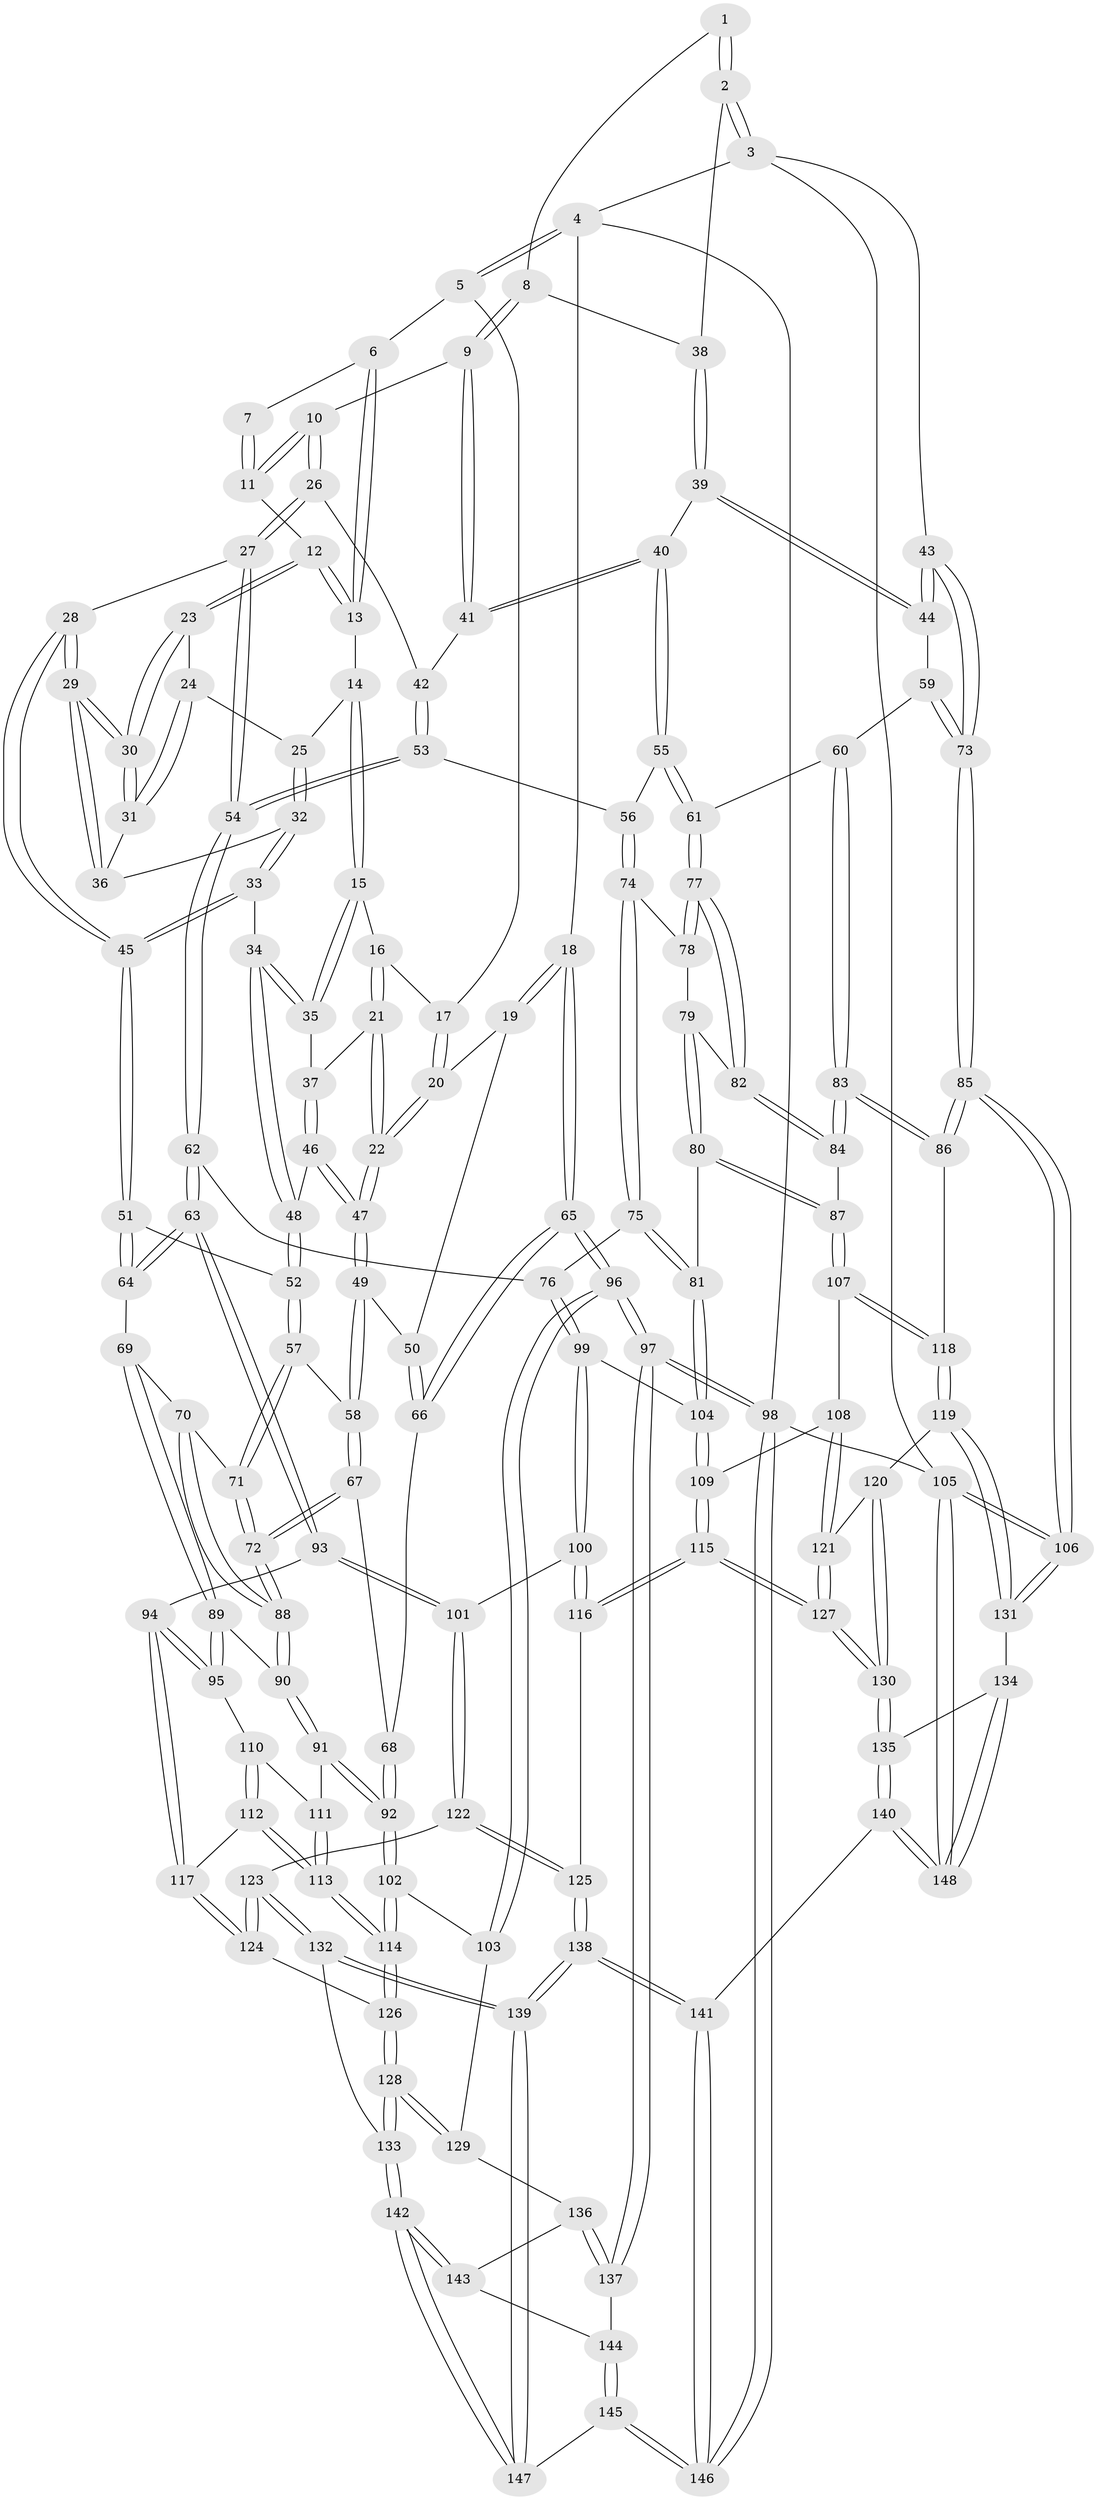 // coarse degree distribution, {3: 0.2222222222222222, 4: 0.3111111111111111, 2: 0.044444444444444446, 5: 0.35555555555555557, 6: 0.044444444444444446, 8: 0.022222222222222223}
// Generated by graph-tools (version 1.1) at 2025/38/03/04/25 23:38:27]
// undirected, 148 vertices, 367 edges
graph export_dot {
  node [color=gray90,style=filled];
  1 [pos="+0.6386041350145483+0"];
  2 [pos="+1+0"];
  3 [pos="+1+0"];
  4 [pos="+0+0"];
  5 [pos="+0.25734397786181623+0"];
  6 [pos="+0.3810992788713732+0"];
  7 [pos="+0.6255617960274491+0"];
  8 [pos="+0.6942148044709099+0.08760848162469402"];
  9 [pos="+0.6920402345868951+0.09376495212974759"];
  10 [pos="+0.629096489237562+0.11120836380732142"];
  11 [pos="+0.5669516303502697+0.05159752352843111"];
  12 [pos="+0.5382385588266172+0.06639163652839043"];
  13 [pos="+0.4203553872124941+0"];
  14 [pos="+0.409851669304072+0.06154377495403039"];
  15 [pos="+0.31336500596342404+0.09390985295599132"];
  16 [pos="+0.2727584656881206+0.04850505295936053"];
  17 [pos="+0.2520564070687513+0"];
  18 [pos="+0+0"];
  19 [pos="+0.08369496723615844+0.11641151944756396"];
  20 [pos="+0.13232133207532537+0.1279439745788695"];
  21 [pos="+0.2040529482929377+0.11154276742707667"];
  22 [pos="+0.14420078571010891+0.13497389784947966"];
  23 [pos="+0.5353053063069426+0.07021433677020449"];
  24 [pos="+0.46829215958450676+0.09489030754811491"];
  25 [pos="+0.4213691145777117+0.08304464305390008"];
  26 [pos="+0.6127984588420989+0.1567647941818323"];
  27 [pos="+0.559011213971134+0.22801029873991752"];
  28 [pos="+0.540754945499021+0.22241022125292434"];
  29 [pos="+0.5276551942247701+0.19703297105543777"];
  30 [pos="+0.5210177692622822+0.1630900344433889"];
  31 [pos="+0.47859540730412964+0.12379415250179104"];
  32 [pos="+0.41289991133424114+0.14740268499962952"];
  33 [pos="+0.3886012811245502+0.1769129858767358"];
  34 [pos="+0.36530048991911174+0.17191109797412277"];
  35 [pos="+0.31472146502114057+0.12945974833888962"];
  36 [pos="+0.44482756823241554+0.15281275433278416"];
  37 [pos="+0.2798780378637213+0.15861524425028883"];
  38 [pos="+0.908486532401225+0"];
  39 [pos="+0.8406290217092579+0.15687606272371868"];
  40 [pos="+0.8027044616273304+0.1816019936286641"];
  41 [pos="+0.7601630413072186+0.17081444912249552"];
  42 [pos="+0.7072351847883147+0.20282670782692308"];
  43 [pos="+1+0.18881655680683662"];
  44 [pos="+0.9535599824441385+0.22853077082145407"];
  45 [pos="+0.42757519123650534+0.26562468910917714"];
  46 [pos="+0.2671597882831446+0.18622489605889364"];
  47 [pos="+0.18199649588757758+0.2107606157126777"];
  48 [pos="+0.30413582019844554+0.23452941145839762"];
  49 [pos="+0.17880559102521507+0.2544372620916857"];
  50 [pos="+0.0444787015810355+0.27426660813923565"];
  51 [pos="+0.409540530547374+0.296615580887877"];
  52 [pos="+0.3068915305395654+0.28194180816821035"];
  53 [pos="+0.626485481919805+0.3118552445295116"];
  54 [pos="+0.6190786645138796+0.31085265363073394"];
  55 [pos="+0.7976501337804806+0.32788489413155"];
  56 [pos="+0.6313077512763343+0.31446723231358836"];
  57 [pos="+0.254188458481973+0.3150738211001736"];
  58 [pos="+0.19623573682863163+0.28540877645607193"];
  59 [pos="+0.8853362037843354+0.3385680200129008"];
  60 [pos="+0.8431477050185417+0.367639240038788"];
  61 [pos="+0.8296811520806437+0.3651714209007659"];
  62 [pos="+0.5215762052145926+0.41773253406769406"];
  63 [pos="+0.45111885495105214+0.4272932356714979"];
  64 [pos="+0.43380650499587714+0.4144651436984452"];
  65 [pos="+0+0.38049190052036846"];
  66 [pos="+0+0.36603745298546425"];
  67 [pos="+0.11728683478767145+0.3815996948105672"];
  68 [pos="+0.012627740116560152+0.3892794832678257"];
  69 [pos="+0.3862979560409289+0.4218449619956437"];
  70 [pos="+0.3637939701092446+0.4203224936522854"];
  71 [pos="+0.25459576433266556+0.3181335113990009"];
  72 [pos="+0.22021683328584443+0.45405687430907254"];
  73 [pos="+1+0.35781754997739296"];
  74 [pos="+0.669218781943456+0.4093012721362746"];
  75 [pos="+0.6472639569819454+0.49397700749086376"];
  76 [pos="+0.5822522018076446+0.479883886921084"];
  77 [pos="+0.8146666195339073+0.38503695715301584"];
  78 [pos="+0.6802633675126674+0.4127336184469712"];
  79 [pos="+0.7258970281259389+0.44495248617453803"];
  80 [pos="+0.6940378530979335+0.5252409706447748"];
  81 [pos="+0.6729632464770481+0.5185814008178514"];
  82 [pos="+0.8073130184447299+0.3974717121816233"];
  83 [pos="+0.9879662034159347+0.5382327895048317"];
  84 [pos="+0.7793717218060602+0.523258424385642"];
  85 [pos="+1+0.5913964120564027"];
  86 [pos="+1+0.5830621161412477"];
  87 [pos="+0.7363755810525149+0.5575134262018823"];
  88 [pos="+0.22548719233188178+0.46843303146323945"];
  89 [pos="+0.32821199206530777+0.5166054431990263"];
  90 [pos="+0.21798603520900015+0.5106228392816347"];
  91 [pos="+0.2111101267551956+0.5248928008731275"];
  92 [pos="+0.15417982141410444+0.5650732748120295"];
  93 [pos="+0.43820406263735695+0.5736109626785041"];
  94 [pos="+0.4027210033201931+0.5864412365153475"];
  95 [pos="+0.3830824416586971+0.5725190027387685"];
  96 [pos="+0+0.7051421845308652"];
  97 [pos="+0+0.8367989010753409"];
  98 [pos="+0+1"];
  99 [pos="+0.5525737303318654+0.5785382356754528"];
  100 [pos="+0.5193831496340199+0.5979810318709121"];
  101 [pos="+0.43919255300517135+0.5743408685136474"];
  102 [pos="+0.11472032870795722+0.6358364838512301"];
  103 [pos="+0.10507287813052417+0.6418026995296165"];
  104 [pos="+0.6084973735079848+0.5873503295521549"];
  105 [pos="+1+1"];
  106 [pos="+1+0.9271447282441859"];
  107 [pos="+0.7396558268193599+0.5828779468201399"];
  108 [pos="+0.7185901283121556+0.6057676185834796"];
  109 [pos="+0.6406944134080069+0.6454845695668331"];
  110 [pos="+0.23083712422844757+0.537012768290964"];
  111 [pos="+0.21978697759364915+0.5320728745499278"];
  112 [pos="+0.3651307103098174+0.6209998699057804"];
  113 [pos="+0.30290608067589503+0.656546935100605"];
  114 [pos="+0.2681486657069374+0.7094735532491817"];
  115 [pos="+0.5936431809919829+0.754178640198362"];
  116 [pos="+0.5807873298540323+0.7509475383763291"];
  117 [pos="+0.36789644507769925+0.6201885388055361"];
  118 [pos="+0.8558003191401397+0.6824929273326493"];
  119 [pos="+0.8424269407225784+0.7080611970187681"];
  120 [pos="+0.806720656163685+0.7155848412408062"];
  121 [pos="+0.7138081880286832+0.6842902151324628"];
  122 [pos="+0.4666909717050346+0.772946620127976"];
  123 [pos="+0.4521820591130828+0.7738078034843172"];
  124 [pos="+0.3954372118193916+0.7314326294833562"];
  125 [pos="+0.4697968580471626+0.7738159156577188"];
  126 [pos="+0.27489554181299525+0.7286547910965812"];
  127 [pos="+0.6154401298352412+0.7721097668907803"];
  128 [pos="+0.26340603942150936+0.8142941487420158"];
  129 [pos="+0.15997827239315585+0.8049575753838043"];
  130 [pos="+0.636251951214474+0.798335476435083"];
  131 [pos="+0.8492226752692316+0.8216754301434778"];
  132 [pos="+0.3202518380660689+0.8735584926274802"];
  133 [pos="+0.2966276907670247+0.869715747150072"];
  134 [pos="+0.8117818022496607+0.8686171631008938"];
  135 [pos="+0.6429836410620418+0.8172805419895287"];
  136 [pos="+0.1375082762893809+0.8264966395155594"];
  137 [pos="+0.06565162472615373+0.8553503002434387"];
  138 [pos="+0.49760695992019666+1"];
  139 [pos="+0.48797270689979316+1"];
  140 [pos="+0.5619341929307999+1"];
  141 [pos="+0.5516401363617737+1"];
  142 [pos="+0.2341947158725366+0.940800976480031"];
  143 [pos="+0.1695077819211843+0.892337711668278"];
  144 [pos="+0.11499548693351468+0.9092148621441845"];
  145 [pos="+0.1714469519257576+1"];
  146 [pos="+0.09112337322375307+1"];
  147 [pos="+0.22604302537470086+0.9598387084621125"];
  148 [pos="+0.8442916314531786+1"];
  1 -- 2;
  1 -- 2;
  1 -- 8;
  2 -- 3;
  2 -- 3;
  2 -- 38;
  3 -- 4;
  3 -- 43;
  3 -- 105;
  4 -- 5;
  4 -- 5;
  4 -- 18;
  4 -- 98;
  5 -- 6;
  5 -- 17;
  6 -- 7;
  6 -- 13;
  6 -- 13;
  7 -- 11;
  7 -- 11;
  8 -- 9;
  8 -- 9;
  8 -- 38;
  9 -- 10;
  9 -- 41;
  9 -- 41;
  10 -- 11;
  10 -- 11;
  10 -- 26;
  10 -- 26;
  11 -- 12;
  12 -- 13;
  12 -- 13;
  12 -- 23;
  12 -- 23;
  13 -- 14;
  14 -- 15;
  14 -- 15;
  14 -- 25;
  15 -- 16;
  15 -- 35;
  15 -- 35;
  16 -- 17;
  16 -- 21;
  16 -- 21;
  17 -- 20;
  17 -- 20;
  18 -- 19;
  18 -- 19;
  18 -- 65;
  18 -- 65;
  19 -- 20;
  19 -- 50;
  20 -- 22;
  20 -- 22;
  21 -- 22;
  21 -- 22;
  21 -- 37;
  22 -- 47;
  22 -- 47;
  23 -- 24;
  23 -- 30;
  23 -- 30;
  24 -- 25;
  24 -- 31;
  24 -- 31;
  25 -- 32;
  25 -- 32;
  26 -- 27;
  26 -- 27;
  26 -- 42;
  27 -- 28;
  27 -- 54;
  27 -- 54;
  28 -- 29;
  28 -- 29;
  28 -- 45;
  28 -- 45;
  29 -- 30;
  29 -- 30;
  29 -- 36;
  29 -- 36;
  30 -- 31;
  30 -- 31;
  31 -- 36;
  32 -- 33;
  32 -- 33;
  32 -- 36;
  33 -- 34;
  33 -- 45;
  33 -- 45;
  34 -- 35;
  34 -- 35;
  34 -- 48;
  34 -- 48;
  35 -- 37;
  37 -- 46;
  37 -- 46;
  38 -- 39;
  38 -- 39;
  39 -- 40;
  39 -- 44;
  39 -- 44;
  40 -- 41;
  40 -- 41;
  40 -- 55;
  40 -- 55;
  41 -- 42;
  42 -- 53;
  42 -- 53;
  43 -- 44;
  43 -- 44;
  43 -- 73;
  43 -- 73;
  44 -- 59;
  45 -- 51;
  45 -- 51;
  46 -- 47;
  46 -- 47;
  46 -- 48;
  47 -- 49;
  47 -- 49;
  48 -- 52;
  48 -- 52;
  49 -- 50;
  49 -- 58;
  49 -- 58;
  50 -- 66;
  50 -- 66;
  51 -- 52;
  51 -- 64;
  51 -- 64;
  52 -- 57;
  52 -- 57;
  53 -- 54;
  53 -- 54;
  53 -- 56;
  54 -- 62;
  54 -- 62;
  55 -- 56;
  55 -- 61;
  55 -- 61;
  56 -- 74;
  56 -- 74;
  57 -- 58;
  57 -- 71;
  57 -- 71;
  58 -- 67;
  58 -- 67;
  59 -- 60;
  59 -- 73;
  59 -- 73;
  60 -- 61;
  60 -- 83;
  60 -- 83;
  61 -- 77;
  61 -- 77;
  62 -- 63;
  62 -- 63;
  62 -- 76;
  63 -- 64;
  63 -- 64;
  63 -- 93;
  63 -- 93;
  64 -- 69;
  65 -- 66;
  65 -- 66;
  65 -- 96;
  65 -- 96;
  66 -- 68;
  67 -- 68;
  67 -- 72;
  67 -- 72;
  68 -- 92;
  68 -- 92;
  69 -- 70;
  69 -- 89;
  69 -- 89;
  70 -- 71;
  70 -- 88;
  70 -- 88;
  71 -- 72;
  71 -- 72;
  72 -- 88;
  72 -- 88;
  73 -- 85;
  73 -- 85;
  74 -- 75;
  74 -- 75;
  74 -- 78;
  75 -- 76;
  75 -- 81;
  75 -- 81;
  76 -- 99;
  76 -- 99;
  77 -- 78;
  77 -- 78;
  77 -- 82;
  77 -- 82;
  78 -- 79;
  79 -- 80;
  79 -- 80;
  79 -- 82;
  80 -- 81;
  80 -- 87;
  80 -- 87;
  81 -- 104;
  81 -- 104;
  82 -- 84;
  82 -- 84;
  83 -- 84;
  83 -- 84;
  83 -- 86;
  83 -- 86;
  84 -- 87;
  85 -- 86;
  85 -- 86;
  85 -- 106;
  85 -- 106;
  86 -- 118;
  87 -- 107;
  87 -- 107;
  88 -- 90;
  88 -- 90;
  89 -- 90;
  89 -- 95;
  89 -- 95;
  90 -- 91;
  90 -- 91;
  91 -- 92;
  91 -- 92;
  91 -- 111;
  92 -- 102;
  92 -- 102;
  93 -- 94;
  93 -- 101;
  93 -- 101;
  94 -- 95;
  94 -- 95;
  94 -- 117;
  94 -- 117;
  95 -- 110;
  96 -- 97;
  96 -- 97;
  96 -- 103;
  96 -- 103;
  97 -- 98;
  97 -- 98;
  97 -- 137;
  97 -- 137;
  98 -- 146;
  98 -- 146;
  98 -- 105;
  99 -- 100;
  99 -- 100;
  99 -- 104;
  100 -- 101;
  100 -- 116;
  100 -- 116;
  101 -- 122;
  101 -- 122;
  102 -- 103;
  102 -- 114;
  102 -- 114;
  103 -- 129;
  104 -- 109;
  104 -- 109;
  105 -- 106;
  105 -- 106;
  105 -- 148;
  105 -- 148;
  106 -- 131;
  106 -- 131;
  107 -- 108;
  107 -- 118;
  107 -- 118;
  108 -- 109;
  108 -- 121;
  108 -- 121;
  109 -- 115;
  109 -- 115;
  110 -- 111;
  110 -- 112;
  110 -- 112;
  111 -- 113;
  111 -- 113;
  112 -- 113;
  112 -- 113;
  112 -- 117;
  113 -- 114;
  113 -- 114;
  114 -- 126;
  114 -- 126;
  115 -- 116;
  115 -- 116;
  115 -- 127;
  115 -- 127;
  116 -- 125;
  117 -- 124;
  117 -- 124;
  118 -- 119;
  118 -- 119;
  119 -- 120;
  119 -- 131;
  119 -- 131;
  120 -- 121;
  120 -- 130;
  120 -- 130;
  121 -- 127;
  121 -- 127;
  122 -- 123;
  122 -- 125;
  122 -- 125;
  123 -- 124;
  123 -- 124;
  123 -- 132;
  123 -- 132;
  124 -- 126;
  125 -- 138;
  125 -- 138;
  126 -- 128;
  126 -- 128;
  127 -- 130;
  127 -- 130;
  128 -- 129;
  128 -- 129;
  128 -- 133;
  128 -- 133;
  129 -- 136;
  130 -- 135;
  130 -- 135;
  131 -- 134;
  132 -- 133;
  132 -- 139;
  132 -- 139;
  133 -- 142;
  133 -- 142;
  134 -- 135;
  134 -- 148;
  134 -- 148;
  135 -- 140;
  135 -- 140;
  136 -- 137;
  136 -- 137;
  136 -- 143;
  137 -- 144;
  138 -- 139;
  138 -- 139;
  138 -- 141;
  138 -- 141;
  139 -- 147;
  139 -- 147;
  140 -- 141;
  140 -- 148;
  140 -- 148;
  141 -- 146;
  141 -- 146;
  142 -- 143;
  142 -- 143;
  142 -- 147;
  142 -- 147;
  143 -- 144;
  144 -- 145;
  144 -- 145;
  145 -- 146;
  145 -- 146;
  145 -- 147;
}
